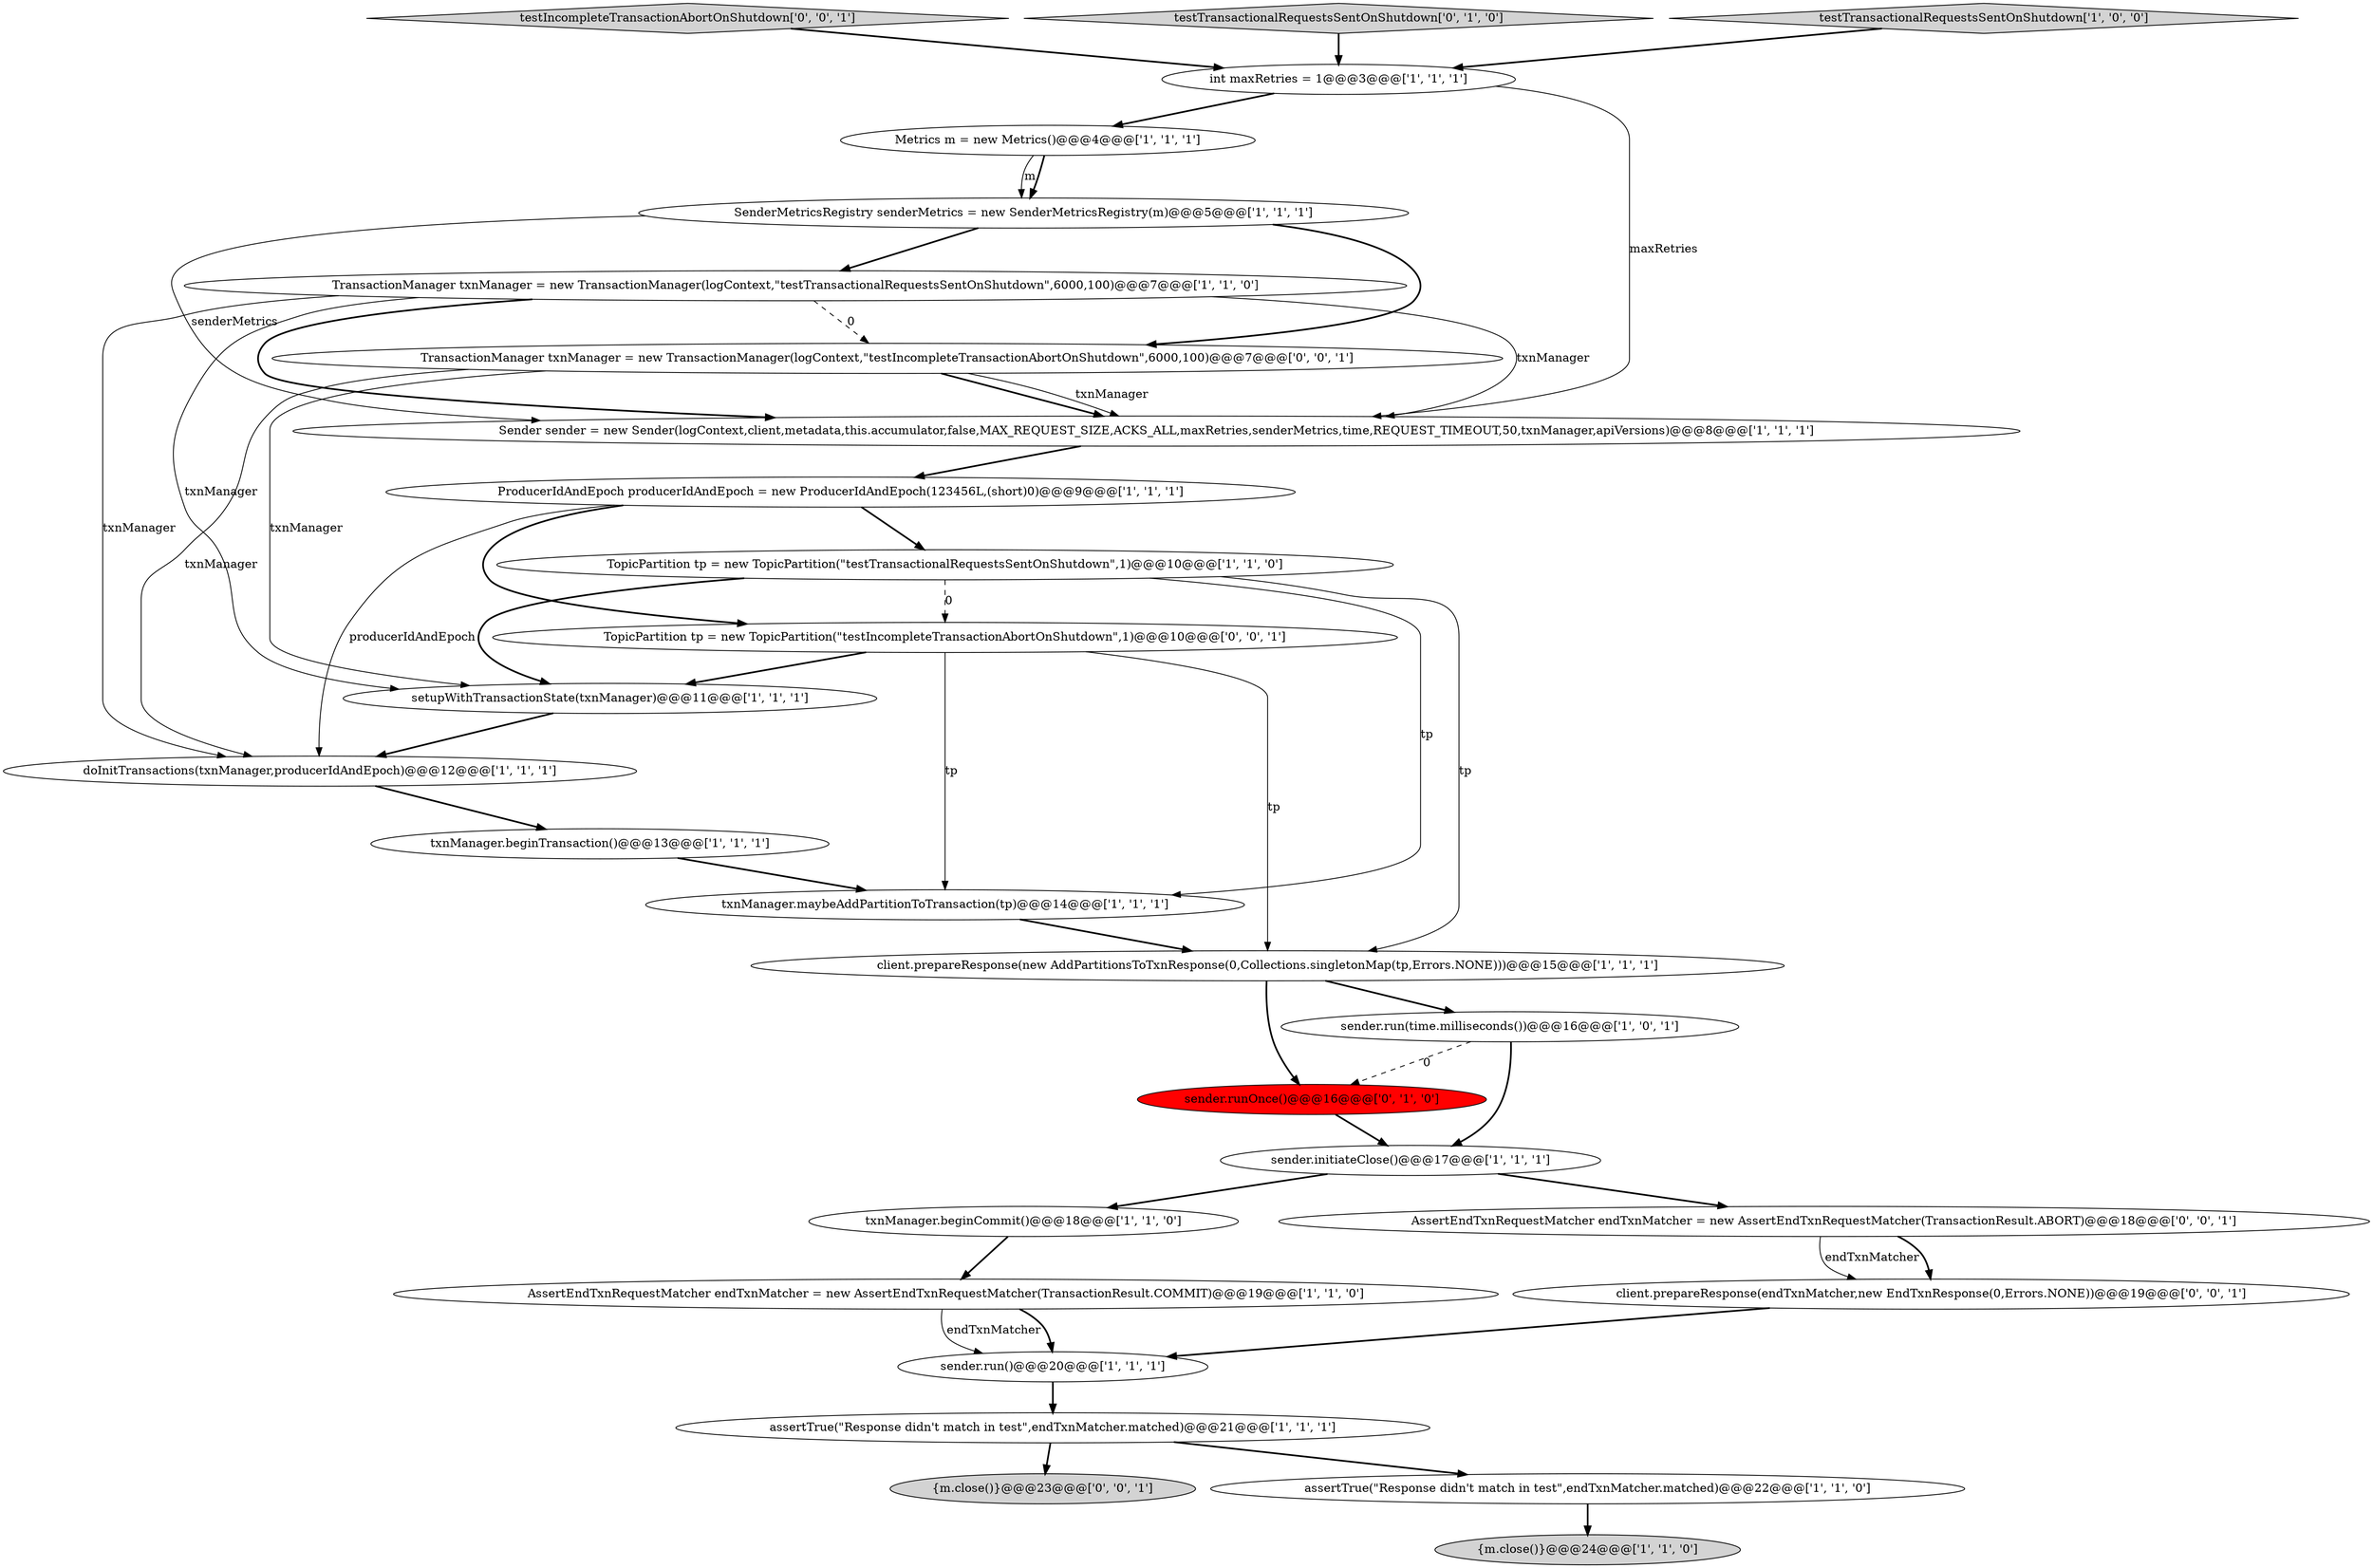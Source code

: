 digraph {
28 [style = filled, label = "TopicPartition tp = new TopicPartition(\"testIncompleteTransactionAbortOnShutdown\",1)@@@10@@@['0', '0', '1']", fillcolor = white, shape = ellipse image = "AAA0AAABBB3BBB"];
25 [style = filled, label = "testIncompleteTransactionAbortOnShutdown['0', '0', '1']", fillcolor = lightgray, shape = diamond image = "AAA0AAABBB3BBB"];
8 [style = filled, label = "int maxRetries = 1@@@3@@@['1', '1', '1']", fillcolor = white, shape = ellipse image = "AAA0AAABBB1BBB"];
2 [style = filled, label = "sender.run()@@@20@@@['1', '1', '1']", fillcolor = white, shape = ellipse image = "AAA0AAABBB1BBB"];
20 [style = filled, label = "{m.close()}@@@24@@@['1', '1', '0']", fillcolor = lightgray, shape = ellipse image = "AAA0AAABBB1BBB"];
1 [style = filled, label = "AssertEndTxnRequestMatcher endTxnMatcher = new AssertEndTxnRequestMatcher(TransactionResult.COMMIT)@@@19@@@['1', '1', '0']", fillcolor = white, shape = ellipse image = "AAA0AAABBB1BBB"];
22 [style = filled, label = "sender.runOnce()@@@16@@@['0', '1', '0']", fillcolor = red, shape = ellipse image = "AAA1AAABBB2BBB"];
0 [style = filled, label = "doInitTransactions(txnManager,producerIdAndEpoch)@@@12@@@['1', '1', '1']", fillcolor = white, shape = ellipse image = "AAA0AAABBB1BBB"];
14 [style = filled, label = "sender.run(time.milliseconds())@@@16@@@['1', '0', '1']", fillcolor = white, shape = ellipse image = "AAA0AAABBB1BBB"];
13 [style = filled, label = "assertTrue(\"Response didn't match in test\",endTxnMatcher.matched)@@@21@@@['1', '1', '1']", fillcolor = white, shape = ellipse image = "AAA0AAABBB1BBB"];
16 [style = filled, label = "ProducerIdAndEpoch producerIdAndEpoch = new ProducerIdAndEpoch(123456L,(short)0)@@@9@@@['1', '1', '1']", fillcolor = white, shape = ellipse image = "AAA0AAABBB1BBB"];
15 [style = filled, label = "txnManager.beginCommit()@@@18@@@['1', '1', '0']", fillcolor = white, shape = ellipse image = "AAA0AAABBB1BBB"];
23 [style = filled, label = "client.prepareResponse(endTxnMatcher,new EndTxnResponse(0,Errors.NONE))@@@19@@@['0', '0', '1']", fillcolor = white, shape = ellipse image = "AAA0AAABBB3BBB"];
10 [style = filled, label = "sender.initiateClose()@@@17@@@['1', '1', '1']", fillcolor = white, shape = ellipse image = "AAA0AAABBB1BBB"];
11 [style = filled, label = "TransactionManager txnManager = new TransactionManager(logContext,\"testTransactionalRequestsSentOnShutdown\",6000,100)@@@7@@@['1', '1', '0']", fillcolor = white, shape = ellipse image = "AAA0AAABBB1BBB"];
21 [style = filled, label = "testTransactionalRequestsSentOnShutdown['0', '1', '0']", fillcolor = lightgray, shape = diamond image = "AAA0AAABBB2BBB"];
27 [style = filled, label = "AssertEndTxnRequestMatcher endTxnMatcher = new AssertEndTxnRequestMatcher(TransactionResult.ABORT)@@@18@@@['0', '0', '1']", fillcolor = white, shape = ellipse image = "AAA0AAABBB3BBB"];
3 [style = filled, label = "client.prepareResponse(new AddPartitionsToTxnResponse(0,Collections.singletonMap(tp,Errors.NONE)))@@@15@@@['1', '1', '1']", fillcolor = white, shape = ellipse image = "AAA0AAABBB1BBB"];
6 [style = filled, label = "Metrics m = new Metrics()@@@4@@@['1', '1', '1']", fillcolor = white, shape = ellipse image = "AAA0AAABBB1BBB"];
26 [style = filled, label = "{m.close()}@@@23@@@['0', '0', '1']", fillcolor = lightgray, shape = ellipse image = "AAA0AAABBB3BBB"];
18 [style = filled, label = "testTransactionalRequestsSentOnShutdown['1', '0', '0']", fillcolor = lightgray, shape = diamond image = "AAA0AAABBB1BBB"];
4 [style = filled, label = "assertTrue(\"Response didn't match in test\",endTxnMatcher.matched)@@@22@@@['1', '1', '0']", fillcolor = white, shape = ellipse image = "AAA0AAABBB1BBB"];
5 [style = filled, label = "txnManager.maybeAddPartitionToTransaction(tp)@@@14@@@['1', '1', '1']", fillcolor = white, shape = ellipse image = "AAA0AAABBB1BBB"];
7 [style = filled, label = "setupWithTransactionState(txnManager)@@@11@@@['1', '1', '1']", fillcolor = white, shape = ellipse image = "AAA0AAABBB1BBB"];
9 [style = filled, label = "txnManager.beginTransaction()@@@13@@@['1', '1', '1']", fillcolor = white, shape = ellipse image = "AAA0AAABBB1BBB"];
12 [style = filled, label = "Sender sender = new Sender(logContext,client,metadata,this.accumulator,false,MAX_REQUEST_SIZE,ACKS_ALL,maxRetries,senderMetrics,time,REQUEST_TIMEOUT,50,txnManager,apiVersions)@@@8@@@['1', '1', '1']", fillcolor = white, shape = ellipse image = "AAA0AAABBB1BBB"];
19 [style = filled, label = "SenderMetricsRegistry senderMetrics = new SenderMetricsRegistry(m)@@@5@@@['1', '1', '1']", fillcolor = white, shape = ellipse image = "AAA0AAABBB1BBB"];
24 [style = filled, label = "TransactionManager txnManager = new TransactionManager(logContext,\"testIncompleteTransactionAbortOnShutdown\",6000,100)@@@7@@@['0', '0', '1']", fillcolor = white, shape = ellipse image = "AAA0AAABBB3BBB"];
17 [style = filled, label = "TopicPartition tp = new TopicPartition(\"testTransactionalRequestsSentOnShutdown\",1)@@@10@@@['1', '1', '0']", fillcolor = white, shape = ellipse image = "AAA0AAABBB1BBB"];
5->3 [style = bold, label=""];
16->0 [style = solid, label="producerIdAndEpoch"];
24->12 [style = bold, label=""];
0->9 [style = bold, label=""];
19->12 [style = solid, label="senderMetrics"];
10->15 [style = bold, label=""];
17->3 [style = solid, label="tp"];
10->27 [style = bold, label=""];
11->0 [style = solid, label="txnManager"];
3->14 [style = bold, label=""];
21->8 [style = bold, label=""];
28->7 [style = bold, label=""];
14->10 [style = bold, label=""];
14->22 [style = dashed, label="0"];
6->19 [style = solid, label="m"];
19->11 [style = bold, label=""];
8->6 [style = bold, label=""];
11->12 [style = bold, label=""];
12->16 [style = bold, label=""];
6->19 [style = bold, label=""];
16->17 [style = bold, label=""];
7->0 [style = bold, label=""];
3->22 [style = bold, label=""];
2->13 [style = bold, label=""];
19->24 [style = bold, label=""];
17->7 [style = bold, label=""];
17->28 [style = dashed, label="0"];
24->0 [style = solid, label="txnManager"];
11->7 [style = solid, label="txnManager"];
28->5 [style = solid, label="tp"];
8->12 [style = solid, label="maxRetries"];
16->28 [style = bold, label=""];
15->1 [style = bold, label=""];
13->26 [style = bold, label=""];
27->23 [style = solid, label="endTxnMatcher"];
1->2 [style = solid, label="endTxnMatcher"];
11->24 [style = dashed, label="0"];
4->20 [style = bold, label=""];
22->10 [style = bold, label=""];
28->3 [style = solid, label="tp"];
9->5 [style = bold, label=""];
27->23 [style = bold, label=""];
1->2 [style = bold, label=""];
18->8 [style = bold, label=""];
23->2 [style = bold, label=""];
25->8 [style = bold, label=""];
24->12 [style = solid, label="txnManager"];
24->7 [style = solid, label="txnManager"];
17->5 [style = solid, label="tp"];
11->12 [style = solid, label="txnManager"];
13->4 [style = bold, label=""];
}
